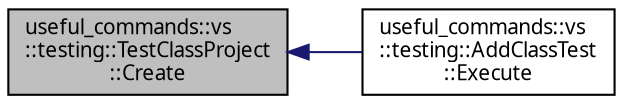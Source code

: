 digraph "useful_commands::vs::testing::TestClassProject::Create"
{
 // INTERACTIVE_SVG=YES
  edge [fontname="Verdana",fontsize="10",labelfontname="Verdana",labelfontsize="10"];
  node [fontname="Verdana",fontsize="10",shape=record];
  rankdir="LR";
  Node1 [label="useful_commands::vs\l::testing::TestClassProject\l::Create",height=0.2,width=0.4,color="black", fillcolor="grey75", style="filled", fontcolor="black"];
  Node1 -> Node2 [dir="back",color="midnightblue",fontsize="10",style="solid",fontname="Verdana"];
  Node2 [label="useful_commands::vs\l::testing::AddClassTest\l::Execute",height=0.2,width=0.4,color="black", fillcolor="white", style="filled",URL="$classuseful__commands_1_1vs_1_1testing_1_1_add_class_test.html#a793539ff864ab00599f8448d3aadd3a3",tooltip="Описание см. ICommand::Execute() "];
}
